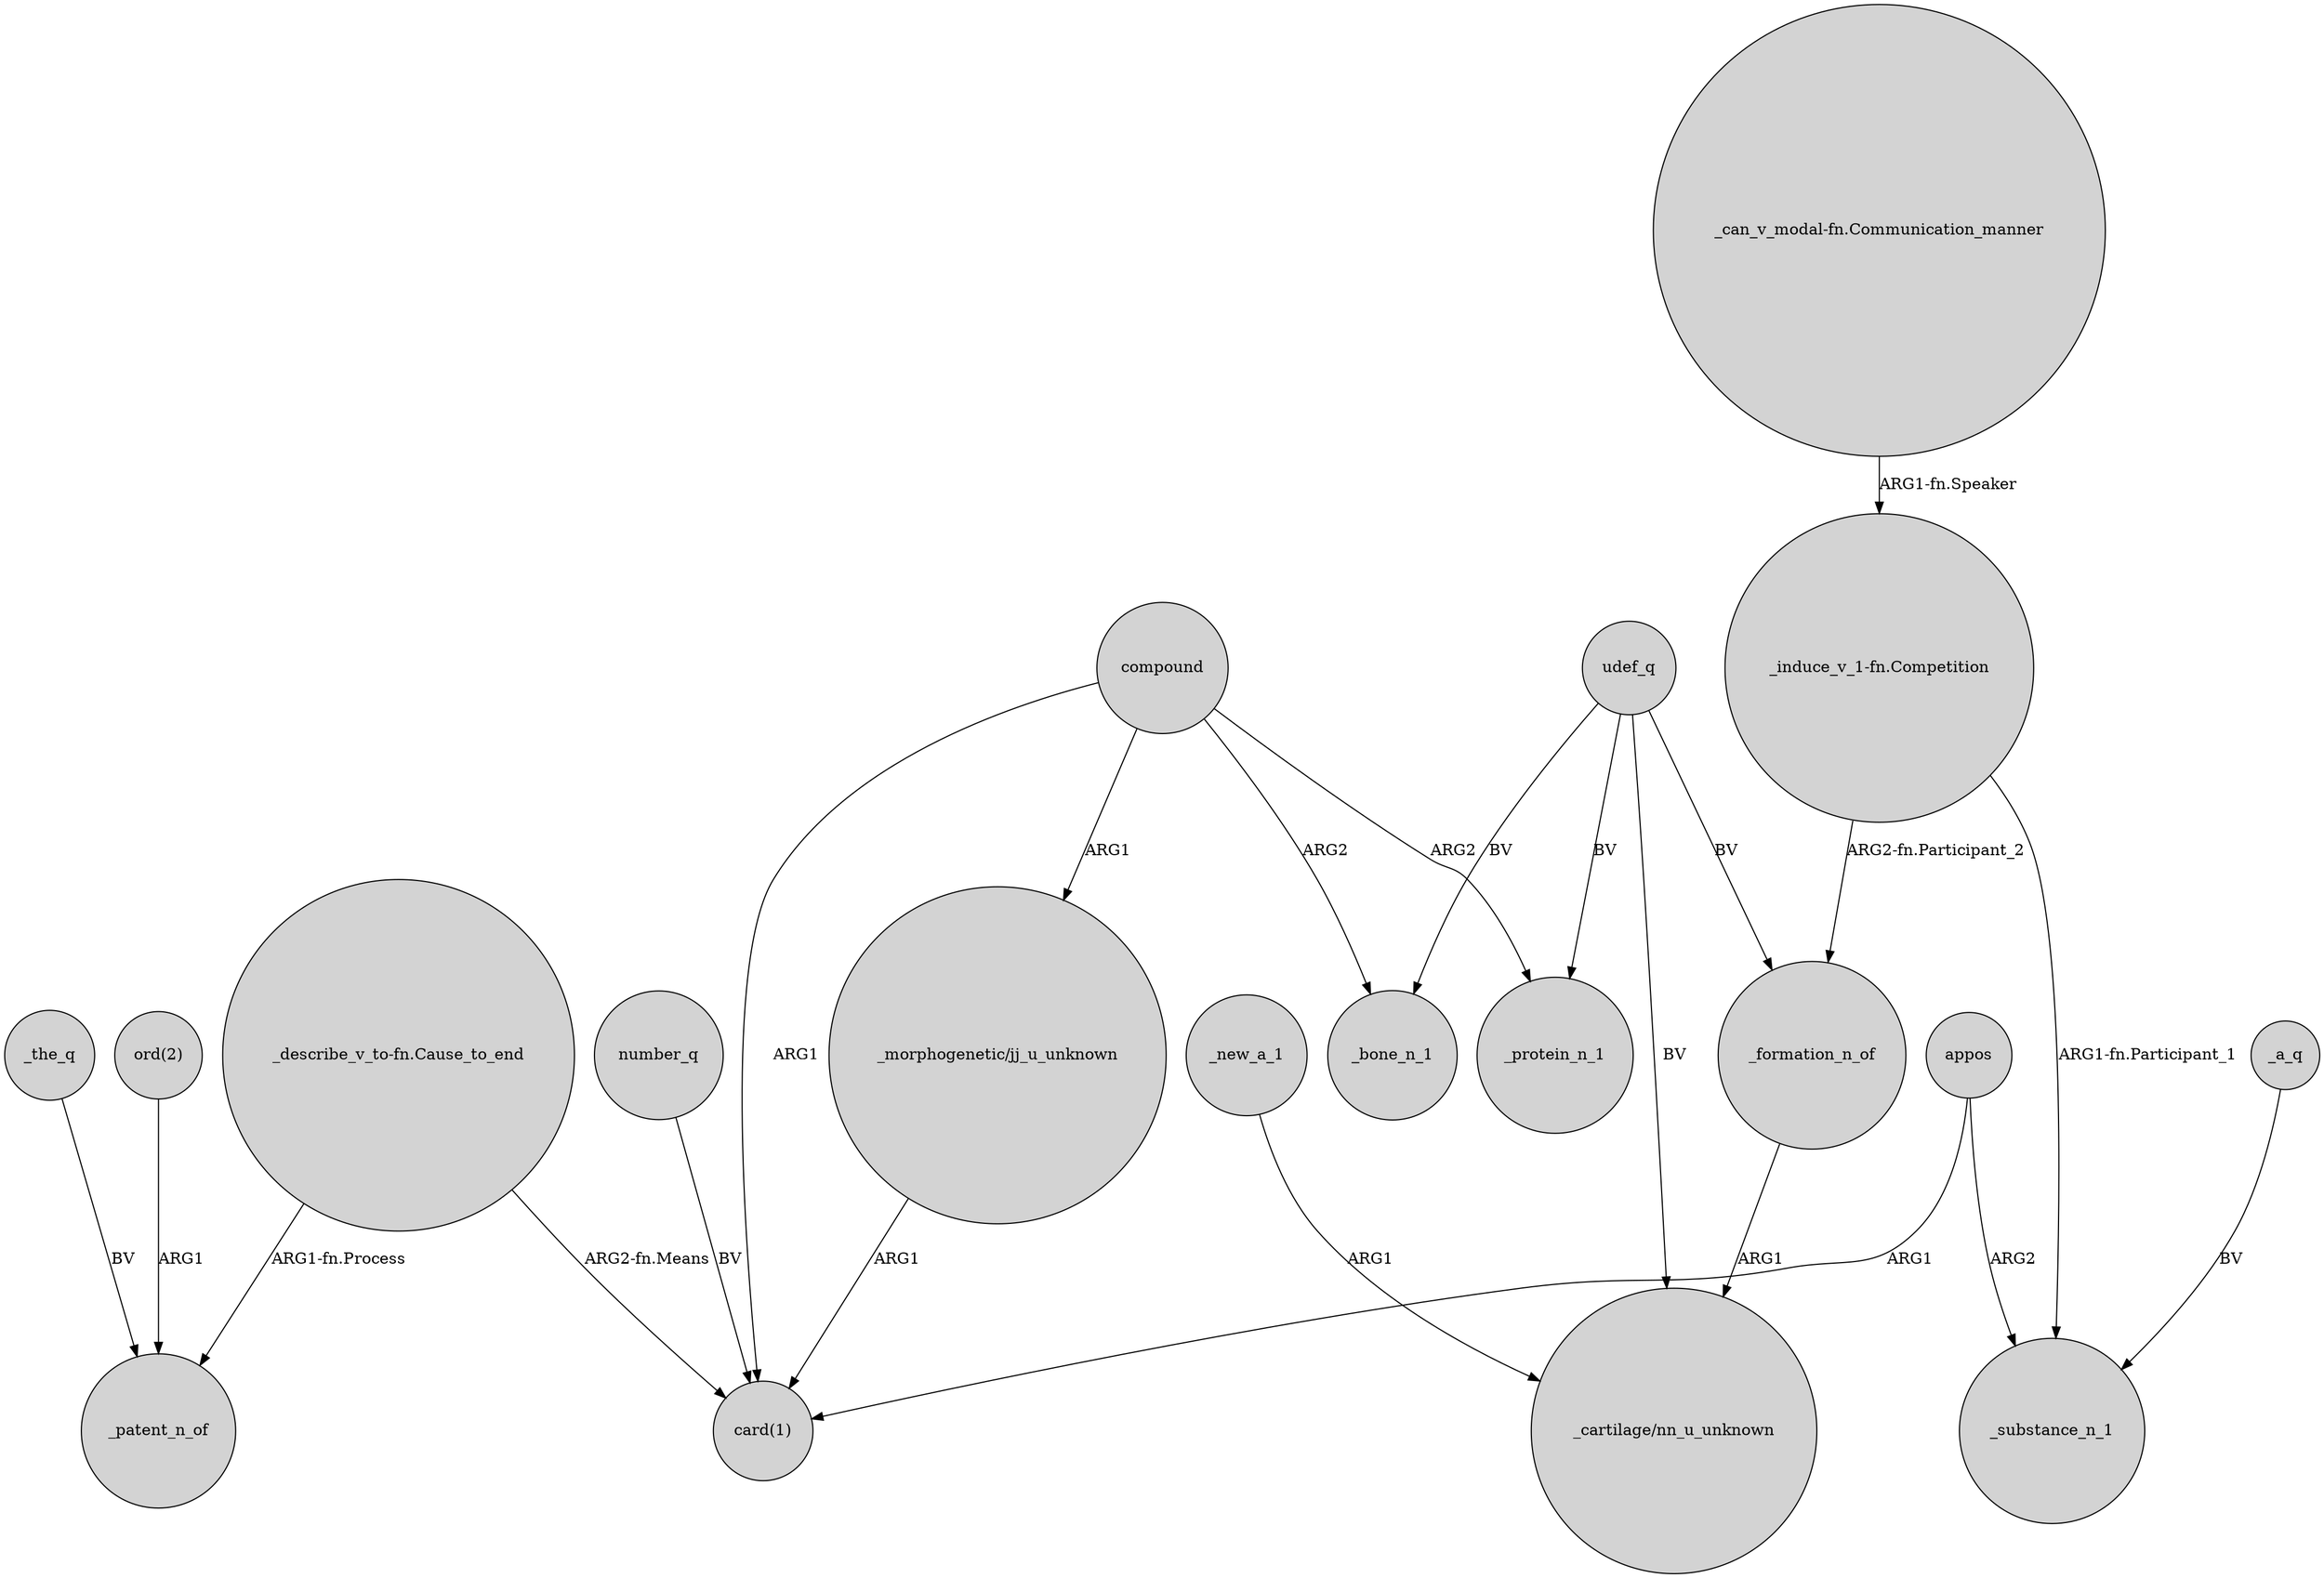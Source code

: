 digraph {
	node [shape=circle style=filled]
	"_describe_v_to-fn.Cause_to_end" -> _patent_n_of [label="ARG1-fn.Process"]
	udef_q -> _bone_n_1 [label=BV]
	number_q -> "card(1)" [label=BV]
	_a_q -> _substance_n_1 [label=BV]
	udef_q -> _formation_n_of [label=BV]
	_formation_n_of -> "_cartilage/nn_u_unknown" [label=ARG1]
	"_induce_v_1-fn.Competition" -> _substance_n_1 [label="ARG1-fn.Participant_1"]
	compound -> "_morphogenetic/jj_u_unknown" [label=ARG1]
	_the_q -> _patent_n_of [label=BV]
	udef_q -> "_cartilage/nn_u_unknown" [label=BV]
	"_induce_v_1-fn.Competition" -> _formation_n_of [label="ARG2-fn.Participant_2"]
	"_can_v_modal-fn.Communication_manner" -> "_induce_v_1-fn.Competition" [label="ARG1-fn.Speaker"]
	compound -> _protein_n_1 [label=ARG2]
	appos -> _substance_n_1 [label=ARG2]
	compound -> _bone_n_1 [label=ARG2]
	"_describe_v_to-fn.Cause_to_end" -> "card(1)" [label="ARG2-fn.Means"]
	"ord(2)" -> _patent_n_of [label=ARG1]
	appos -> "card(1)" [label=ARG1]
	_new_a_1 -> "_cartilage/nn_u_unknown" [label=ARG1]
	udef_q -> _protein_n_1 [label=BV]
	"_morphogenetic/jj_u_unknown" -> "card(1)" [label=ARG1]
	compound -> "card(1)" [label=ARG1]
}
